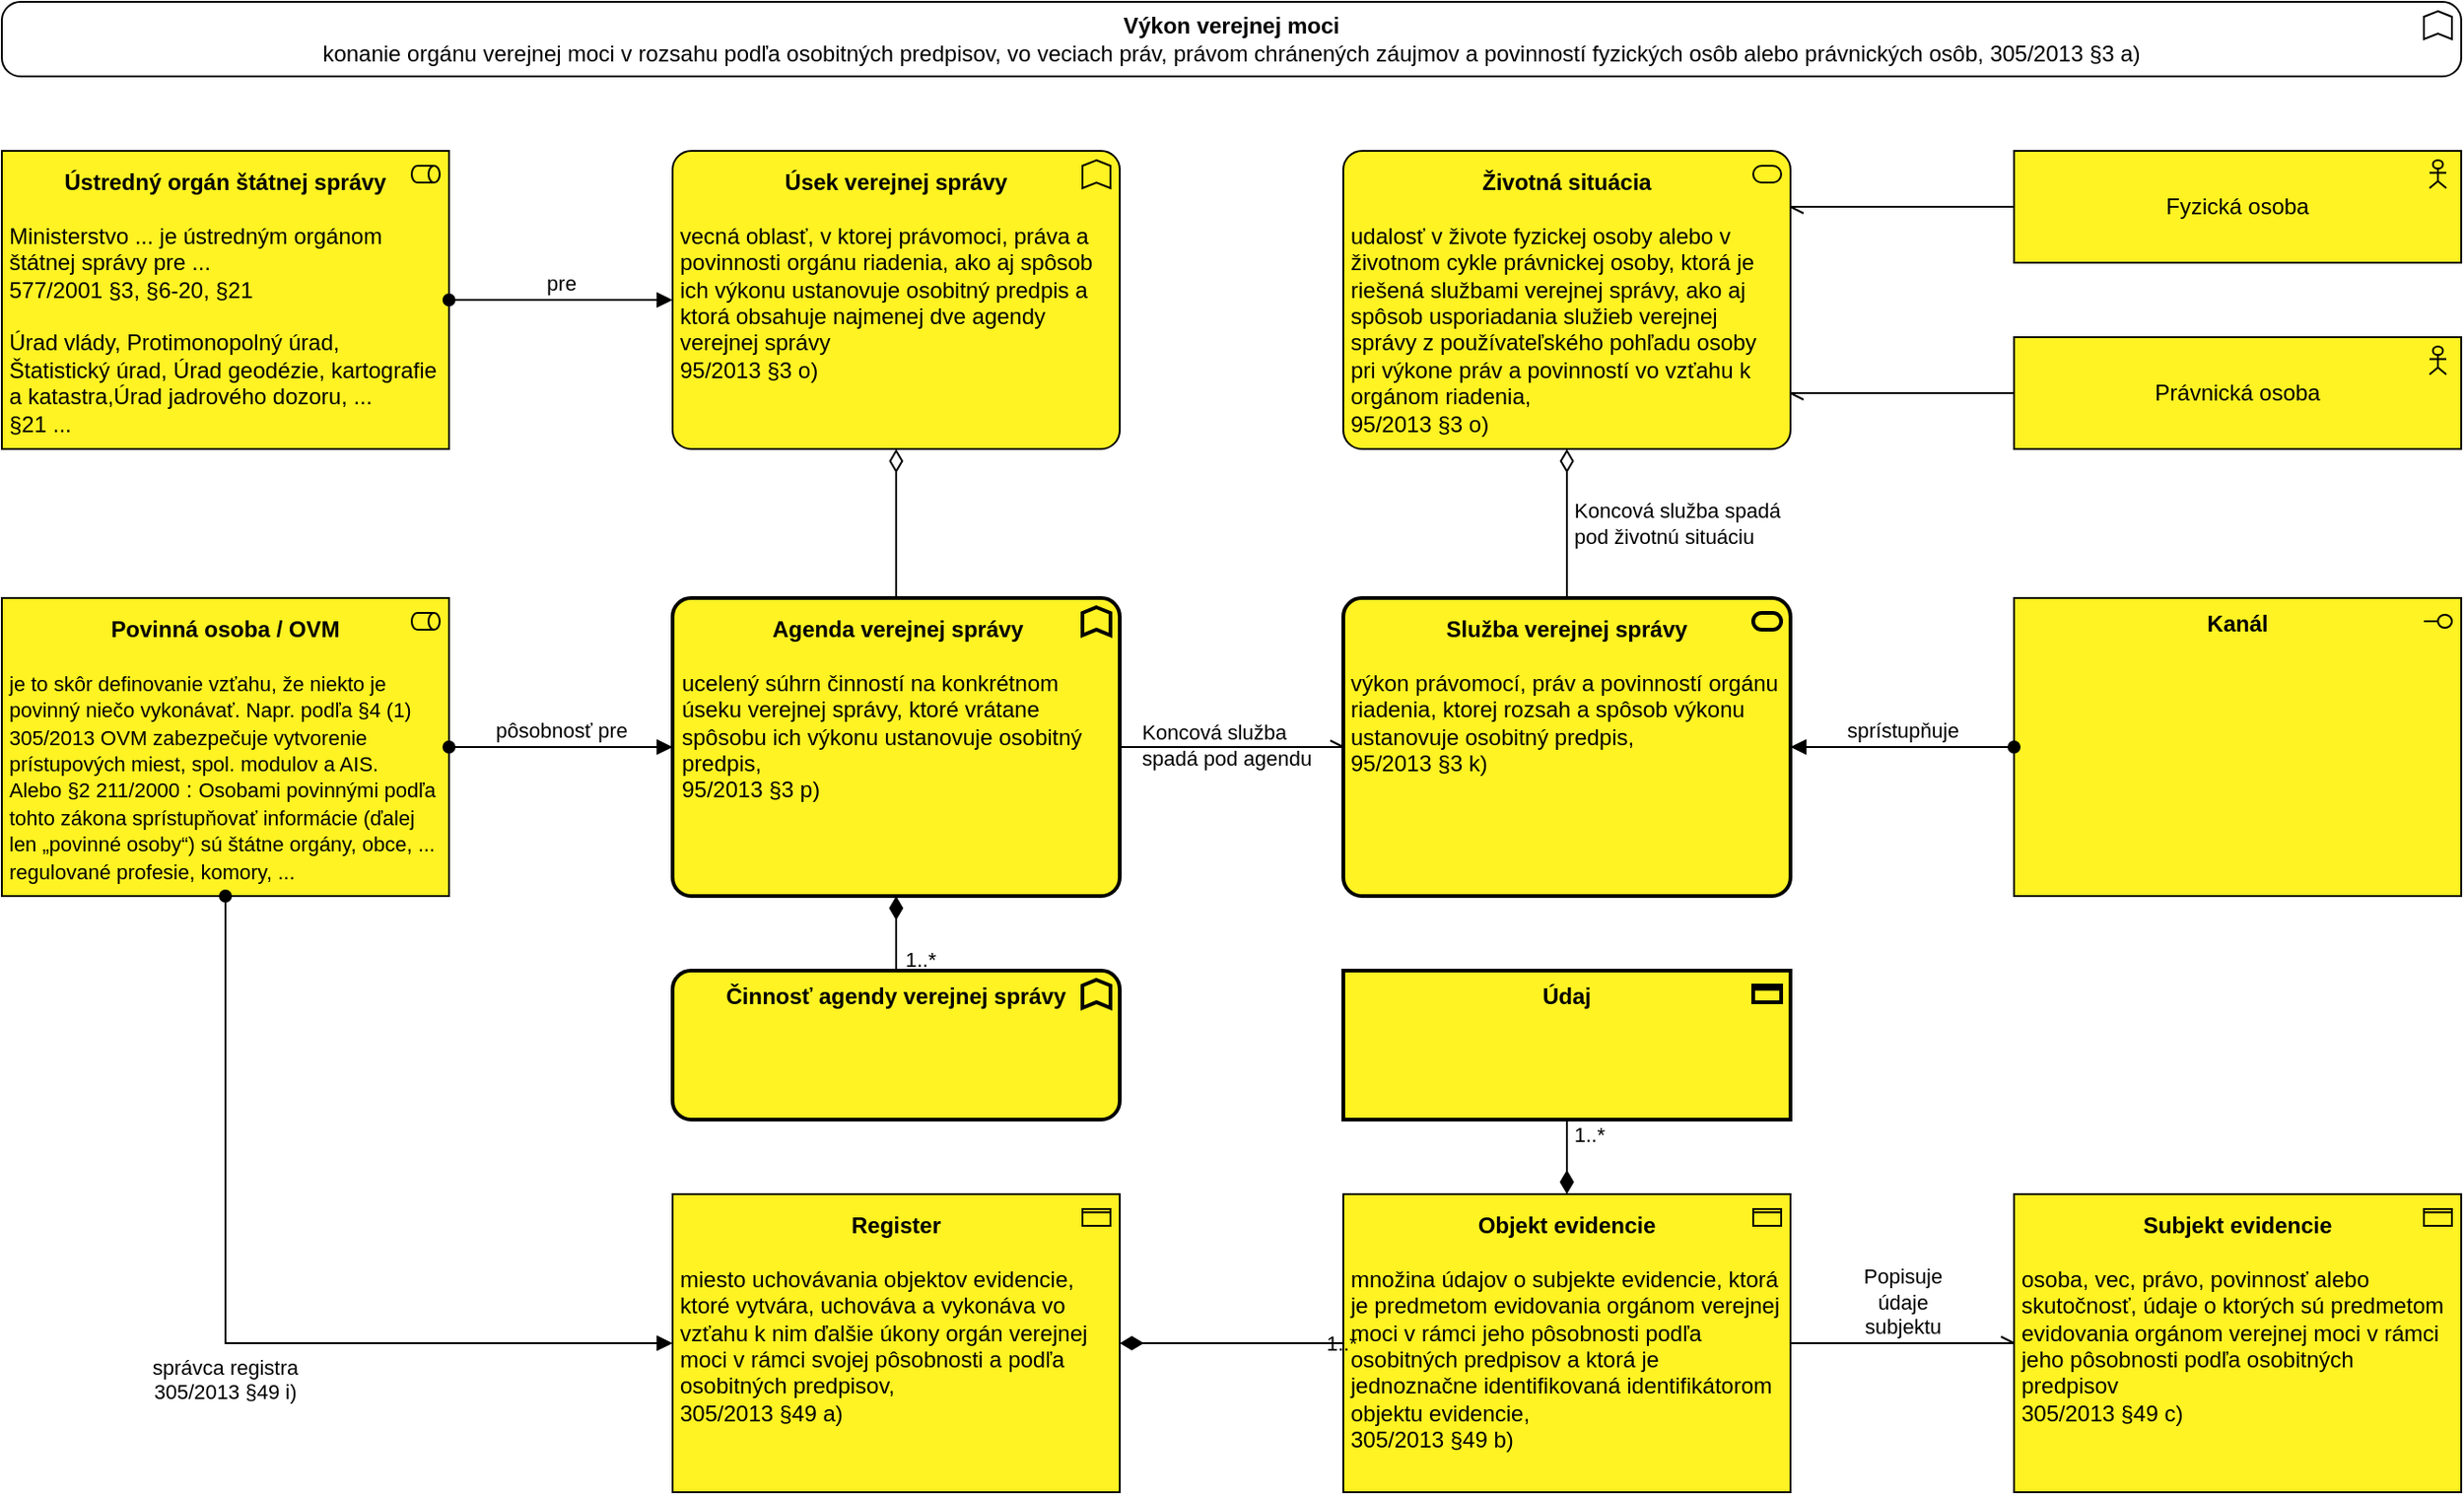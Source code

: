 <mxfile version="26.2.2">
  <diagram id="C5RBs43oDa-KdzZeNtuy" name="Page-1">
    <mxGraphModel dx="3668" dy="1634" grid="1" gridSize="10" guides="1" tooltips="1" connect="1" arrows="0" fold="1" page="0" pageScale="1" pageWidth="827" pageHeight="1169" math="0" shadow="0" adaptiveColors="auto">
      <root>
        <mxCell id="WIyWlLk6GJQsqaUBKTNV-0" />
        <mxCell id="WIyWlLk6GJQsqaUBKTNV-1" parent="WIyWlLk6GJQsqaUBKTNV-0" />
        <mxCell id="fSfS56mvh5IIjUqDp6pZ-27" value="&lt;div&gt;&lt;b&gt;Životná situácia&lt;/b&gt;&lt;/div&gt;&lt;div&gt;&lt;b&gt;&lt;br&gt;&lt;/b&gt;&lt;/div&gt;&lt;div style=&quot;text-align: left;&quot;&gt;udalosť v živote fyzickej osoby alebo v životnom cykle právnickej osoby, ktorá je riešená službami verejnej správy, ako aj spôsob usporiadania služieb verejnej správy z používateľského pohľadu osoby pri výkone práv a povinností vo vzťahu k orgánom riadenia,&lt;/div&gt;&lt;div style=&quot;text-align: left;&quot;&gt;95/2013 §3 o)&lt;/div&gt;" style="html=1;outlineConnect=0;whiteSpace=wrap;fillColor=#FFF323;shape=mxgraph.archimate3.application;appType=serv;archiType=rounded;strokeColor=#000000;fontStyle=0;container=0;verticalAlign=top;spacing=5;" parent="WIyWlLk6GJQsqaUBKTNV-1" vertex="1">
          <mxGeometry x="-680" y="-40" width="240" height="160" as="geometry" />
        </mxCell>
        <mxCell id="fSfS56mvh5IIjUqDp6pZ-28" value="&lt;div style=&quot;text-align: center;&quot;&gt;&lt;b style=&quot;background-color: transparent; color: light-dark(rgb(0, 0, 0), rgb(255, 255, 255));&quot;&gt;Agenda verejnej správy&lt;/b&gt;&lt;/div&gt;&lt;div&gt;&lt;br&gt;&lt;div&gt;ucelený súhrn činností na konkrétnom úseku verejnej správy, ktoré vrátane spôsobu ich výkonu ustanovuje osobitný predpis,&amp;nbsp;&lt;/div&gt;&lt;div&gt;&lt;span style=&quot;background-color: transparent; color: light-dark(rgb(0, 0, 0), rgb(255, 255, 255));&quot;&gt;95/2013 §3 p)&lt;/span&gt;&lt;/div&gt;&lt;/div&gt;" style="html=1;outlineConnect=0;whiteSpace=wrap;fillColor=#FFF323;shape=mxgraph.archimate3.application;appType=func;archiType=rounded;strokeColor=#000000;align=left;verticalAlign=top;spacing=5;strokeWidth=2;" parent="WIyWlLk6GJQsqaUBKTNV-1" vertex="1">
          <mxGeometry x="-1040" y="200" width="240" height="160" as="geometry" />
        </mxCell>
        <mxCell id="fSfS56mvh5IIjUqDp6pZ-29" value="" style="html=1;startArrow=diamondThin;startFill=0;edgeStyle=elbowEdgeStyle;elbow=vertical;startSize=10;endArrow=none;endFill=0;rounded=0;exitX=0.5;exitY=1;exitDx=0;exitDy=0;exitPerimeter=0;" parent="WIyWlLk6GJQsqaUBKTNV-1" source="fSfS56mvh5IIjUqDp6pZ-27" target="HlwJ4vFnk3lEtQnq5Rxz-0" edge="1">
          <mxGeometry width="160" relative="1" as="geometry">
            <mxPoint x="-400" y="570" as="sourcePoint" />
            <mxPoint x="-240" y="570" as="targetPoint" />
          </mxGeometry>
        </mxCell>
        <mxCell id="fSfS56mvh5IIjUqDp6pZ-35" value="Koncová služba&amp;nbsp;&lt;span style=&quot;color: light-dark(rgb(0, 0, 0), rgb(255, 255, 255));&quot;&gt;spadá&amp;nbsp;&lt;/span&gt;&lt;div&gt;&lt;span style=&quot;color: light-dark(rgb(0, 0, 0), rgb(255, 255, 255));&quot;&gt;pod životnú situáciu&lt;/span&gt;&lt;/div&gt;" style="edgeLabel;html=1;align=left;verticalAlign=middle;resizable=0;points=[];labelBackgroundColor=none;" parent="fSfS56mvh5IIjUqDp6pZ-29" vertex="1" connectable="0">
          <mxGeometry x="0.375" y="2" relative="1" as="geometry">
            <mxPoint y="-15" as="offset" />
          </mxGeometry>
        </mxCell>
        <mxCell id="fSfS56mvh5IIjUqDp6pZ-34" value="" style="edgeStyle=elbowEdgeStyle;html=1;endArrow=openAsync;elbow=horizontal;rounded=0;endFill=0;" parent="WIyWlLk6GJQsqaUBKTNV-1" source="fSfS56mvh5IIjUqDp6pZ-28" target="HlwJ4vFnk3lEtQnq5Rxz-0" edge="1">
          <mxGeometry width="160" relative="1" as="geometry">
            <mxPoint x="-400" y="570" as="sourcePoint" />
            <mxPoint x="-240" y="570" as="targetPoint" />
          </mxGeometry>
        </mxCell>
        <mxCell id="fSfS56mvh5IIjUqDp6pZ-36" value="&lt;span style=&quot;&quot;&gt;Koncová služba&lt;/span&gt;&lt;div style=&quot;&quot;&gt;spadá pod agendu&lt;/div&gt;" style="edgeLabel;html=1;align=left;verticalAlign=middle;resizable=0;points=[];labelBackgroundColor=none;" parent="fSfS56mvh5IIjUqDp6pZ-34" vertex="1" connectable="0">
          <mxGeometry x="0.242" y="1" relative="1" as="geometry">
            <mxPoint x="-65" as="offset" />
          </mxGeometry>
        </mxCell>
        <mxCell id="TSPFeBl4CS8ZxYkINz86-0" value="&lt;b&gt;Úsek verejnej správy&lt;/b&gt;&lt;div style=&quot;text-align: left;&quot;&gt;&lt;br&gt;&lt;/div&gt;&lt;div style=&quot;text-align: left;&quot;&gt;vecná oblasť, v ktorej právomoci, práva a povinnosti orgánu riadenia, ako aj spôsob ich výkonu ustanovuje osobitný predpis a ktorá obsahuje najmenej dve agendy verejnej správy&amp;nbsp;&lt;/div&gt;&lt;div style=&quot;text-align: left;&quot;&gt;&lt;span style=&quot;background-color: transparent; color: light-dark(rgb(0, 0, 0), rgb(255, 255, 255));&quot;&gt;95/2013 §3 o)&lt;/span&gt;&lt;/div&gt;&lt;div style=&quot;text-align: left;&quot;&gt;&lt;br&gt;&lt;/div&gt;" style="html=1;outlineConnect=0;whiteSpace=wrap;fillColor=#FFF323;shape=mxgraph.archimate3.application;appType=func;archiType=rounded;strokeColor=#000000;verticalAlign=top;spacing=5;" parent="WIyWlLk6GJQsqaUBKTNV-1" vertex="1">
          <mxGeometry x="-1040" y="-40" width="240" height="160" as="geometry" />
        </mxCell>
        <mxCell id="TSPFeBl4CS8ZxYkINz86-1" value="" style="html=1;startArrow=diamondThin;startFill=0;edgeStyle=elbowEdgeStyle;elbow=vertical;startSize=10;endArrow=none;endFill=0;rounded=0;" parent="WIyWlLk6GJQsqaUBKTNV-1" source="TSPFeBl4CS8ZxYkINz86-0" target="fSfS56mvh5IIjUqDp6pZ-28" edge="1">
          <mxGeometry width="160" relative="1" as="geometry">
            <mxPoint x="-640" y="310" as="sourcePoint" />
            <mxPoint x="-800" y="310" as="targetPoint" />
          </mxGeometry>
        </mxCell>
        <mxCell id="TSPFeBl4CS8ZxYkINz86-3" value="Fyzická osoba" style="html=1;outlineConnect=0;whiteSpace=wrap;fillColor=#FFF323;shape=mxgraph.archimate3.application;appType=actor;archiType=square;strokeColor=#000000;" parent="WIyWlLk6GJQsqaUBKTNV-1" vertex="1">
          <mxGeometry x="-320" y="-40" width="240" height="60" as="geometry" />
        </mxCell>
        <mxCell id="HlwJ4vFnk3lEtQnq5Rxz-0" value="&lt;div&gt;&lt;b&gt;Služba verejnej správy&lt;/b&gt;&lt;/div&gt;&lt;div&gt;&lt;b&gt;&lt;br&gt;&lt;/b&gt;&lt;/div&gt;&lt;div style=&quot;text-align: left;&quot;&gt;výkon právomocí, práv a povinností orgánu riadenia, ktorej rozsah a spôsob výkonu ustanovuje osobitný predpis,&lt;/div&gt;&lt;div style=&quot;text-align: left;&quot;&gt;95/2013 §3 k)&lt;/div&gt;" style="html=1;outlineConnect=0;whiteSpace=wrap;fillColor=#FFF323;shape=mxgraph.archimate3.application;appType=serv;archiType=rounded;strokeColor=#000000;fontStyle=0;container=0;verticalAlign=top;spacing=5;strokeWidth=2;" parent="WIyWlLk6GJQsqaUBKTNV-1" vertex="1">
          <mxGeometry x="-680" y="200" width="240" height="160" as="geometry" />
        </mxCell>
        <mxCell id="HlwJ4vFnk3lEtQnq5Rxz-1" value="&lt;b&gt;Ústredný orgán štátnej správy&lt;/b&gt;&lt;div&gt;&lt;br&gt;&lt;/div&gt;&lt;div style=&quot;text-align: left;&quot;&gt;&lt;span style=&quot;background-color: transparent; color: light-dark(rgb(0, 0, 0), rgb(255, 255, 255));&quot;&gt;Ministerstvo ... je ústredným orgánom štátnej správy pre ...&lt;/span&gt;&lt;/div&gt;&lt;div style=&quot;text-align: left;&quot;&gt;&lt;div&gt;&lt;span style=&quot;text-align: center;&quot;&gt;577/2001 §3, §6-20, §21&lt;/span&gt;&lt;span style=&quot;background-color: transparent; color: light-dark(rgb(0, 0, 0), rgb(255, 255, 255));&quot;&gt;&lt;/span&gt;&lt;/div&gt;&lt;div&gt;&lt;/div&gt;&lt;/div&gt;&lt;div style=&quot;text-align: left;&quot;&gt;&lt;span style=&quot;background-color: transparent; color: light-dark(rgb(0, 0, 0), rgb(255, 255, 255));&quot;&gt;&lt;br&gt;&lt;/span&gt;&lt;/div&gt;&lt;div style=&quot;text-align: left;&quot;&gt;&lt;span style=&quot;background-color: transparent; color: light-dark(rgb(0, 0, 0), rgb(255, 255, 255));&quot;&gt;Úrad vlády,&amp;nbsp;&lt;/span&gt;&lt;span style=&quot;background-color: transparent; color: light-dark(rgb(0, 0, 0), rgb(255, 255, 255));&quot;&gt;Protimonopolný úrad,&lt;/span&gt;&lt;/div&gt;&lt;div style=&quot;text-align: left;&quot;&gt;&lt;div&gt;Štatistický úrad,&amp;nbsp;&lt;span style=&quot;background-color: transparent; color: light-dark(rgb(0, 0, 0), rgb(255, 255, 255));&quot;&gt;Úrad geodézie, kartografie a katastra,&lt;/span&gt;&lt;span style=&quot;background-color: transparent; color: light-dark(rgb(0, 0, 0), rgb(255, 255, 255));&quot;&gt;Úrad jadrového dozoru, ...&lt;/span&gt;&lt;/div&gt;&lt;div&gt;§21 ...&lt;/div&gt;&lt;/div&gt;" style="html=1;outlineConnect=0;whiteSpace=wrap;fillColor=#FFF323;shape=mxgraph.archimate3.application;appType=role;archiType=square;strokeColor=#000000;verticalAlign=top;spacing=5;" parent="WIyWlLk6GJQsqaUBKTNV-1" vertex="1">
          <mxGeometry x="-1400" y="-40" width="240" height="160" as="geometry" />
        </mxCell>
        <mxCell id="HlwJ4vFnk3lEtQnq5Rxz-2" value="pre" style="endArrow=block;html=1;endFill=1;startArrow=oval;startFill=1;edgeStyle=elbowEdgeStyle;elbow=vertical;rounded=0;verticalAlign=bottom;labelBackgroundColor=none;" parent="WIyWlLk6GJQsqaUBKTNV-1" source="HlwJ4vFnk3lEtQnq5Rxz-1" target="TSPFeBl4CS8ZxYkINz86-0" edge="1">
          <mxGeometry width="160" relative="1" as="geometry">
            <mxPoint x="-580" y="530" as="sourcePoint" />
            <mxPoint x="-420" y="530" as="targetPoint" />
          </mxGeometry>
        </mxCell>
        <mxCell id="HlwJ4vFnk3lEtQnq5Rxz-3" value="&lt;div&gt;&lt;font&gt;&lt;b&gt;Povinná osoba / OVM&lt;/b&gt;&lt;/font&gt;&lt;/div&gt;&lt;div&gt;&lt;br&gt;&lt;/div&gt;&lt;div style=&quot;text-align: left;&quot;&gt;&lt;span style=&quot;background-color: transparent; color: light-dark(rgb(0, 0, 0), rgb(255, 255, 255));&quot;&gt;&lt;font style=&quot;font-size: 11px;&quot;&gt;je to skôr definovanie vzťahu, že niekto je povinný niečo vykonávať. Napr. podľa §4 (1)&amp;nbsp; 305/2013 OVM zabezpečuje vytvorenie prístupových miest, spol. modulov a AIS.&lt;/font&gt;&lt;/span&gt;&lt;/div&gt;&lt;div style=&quot;text-align: left;&quot;&gt;&lt;font style=&quot;color: light-dark(rgb(0, 0, 0), rgb(255, 255, 255)); background-color: transparent; font-size: 11px;&quot;&gt;Alebo §2 211/2000&lt;/font&gt; :&amp;nbsp;&lt;span style=&quot;&quot;&gt;&lt;font style=&quot;font-size: 11px;&quot;&gt;Osobami povinnými podľa tohto zákona sprístupňovať informácie (ďalej len „povinné osoby“) sú štátne orgány, obce, ...&lt;/font&gt;&lt;/span&gt;&lt;/div&gt;&lt;div style=&quot;text-align: left;&quot;&gt;&lt;span style=&quot;&quot;&gt;&lt;font style=&quot;font-size: 11px;&quot;&gt;regulované profesie, komory, ...&lt;/font&gt;&lt;/span&gt;&lt;/div&gt;" style="html=1;outlineConnect=0;whiteSpace=wrap;fillColor=#FFF323;shape=mxgraph.archimate3.application;appType=role;archiType=square;strokeColor=#000000;align=center;verticalAlign=top;fontFamily=Helvetica;fontSize=12;spacing=5;" parent="WIyWlLk6GJQsqaUBKTNV-1" vertex="1">
          <mxGeometry x="-1400" y="200" width="240" height="160" as="geometry" />
        </mxCell>
        <mxCell id="HlwJ4vFnk3lEtQnq5Rxz-4" value="Právnická osoba" style="html=1;outlineConnect=0;whiteSpace=wrap;fillColor=#FFF323;shape=mxgraph.archimate3.application;appType=actor;archiType=square;strokeColor=#000000;" parent="WIyWlLk6GJQsqaUBKTNV-1" vertex="1">
          <mxGeometry x="-320" y="60" width="240" height="60" as="geometry" />
        </mxCell>
        <mxCell id="HlwJ4vFnk3lEtQnq5Rxz-6" value="" style="edgeStyle=elbowEdgeStyle;html=1;endArrow=openAsync;elbow=vertical;rounded=0;endFill=0;" parent="WIyWlLk6GJQsqaUBKTNV-1" source="TSPFeBl4CS8ZxYkINz86-3" target="fSfS56mvh5IIjUqDp6pZ-27" edge="1">
          <mxGeometry width="160" relative="1" as="geometry">
            <mxPoint x="-750" y="210" as="sourcePoint" />
            <mxPoint x="-590" y="210" as="targetPoint" />
          </mxGeometry>
        </mxCell>
        <mxCell id="HlwJ4vFnk3lEtQnq5Rxz-7" value="" style="edgeStyle=elbowEdgeStyle;html=1;endArrow=openAsync;elbow=vertical;rounded=0;endFill=0;" parent="WIyWlLk6GJQsqaUBKTNV-1" source="HlwJ4vFnk3lEtQnq5Rxz-4" target="fSfS56mvh5IIjUqDp6pZ-27" edge="1">
          <mxGeometry width="160" relative="1" as="geometry">
            <mxPoint x="-670" y="-110" as="sourcePoint" />
            <mxPoint x="-610" y="-30" as="targetPoint" />
          </mxGeometry>
        </mxCell>
        <mxCell id="HlwJ4vFnk3lEtQnq5Rxz-10" value="&lt;b&gt;Údaj&lt;/b&gt;&lt;div&gt;&lt;div&gt;&lt;div style=&quot;text-align: left;&quot;&gt;&lt;br&gt;&lt;/div&gt;&lt;/div&gt;&lt;/div&gt;" style="html=1;outlineConnect=0;whiteSpace=wrap;fillColor=#FFF323;shape=mxgraph.archimate3.application;appType=passive;archiType=square;strokeColor=#000000;verticalAlign=top;strokeWidth=2;" parent="WIyWlLk6GJQsqaUBKTNV-1" vertex="1">
          <mxGeometry x="-680" y="400" width="240" height="80" as="geometry" />
        </mxCell>
        <mxCell id="HlwJ4vFnk3lEtQnq5Rxz-11" value="" style="html=1;startArrow=diamondThin;startFill=1;startSize=10;endArrow=none;endFill=0;rounded=0;strokeColor=#000000;edgeStyle=elbowEdgeStyle;horizontal=1;verticalAlign=middle;" parent="WIyWlLk6GJQsqaUBKTNV-1" source="HlwJ4vFnk3lEtQnq5Rxz-14" target="HlwJ4vFnk3lEtQnq5Rxz-10" edge="1">
          <mxGeometry width="160" relative="1" as="geometry">
            <mxPoint x="-840" y="801.5" as="sourcePoint" />
            <mxPoint x="-630" y="850" as="targetPoint" />
          </mxGeometry>
        </mxCell>
        <mxCell id="HlwJ4vFnk3lEtQnq5Rxz-12" value="1..*" style="edgeLabel;html=1;align=left;verticalAlign=middle;resizable=0;points=[];labelBackgroundColor=none;" parent="HlwJ4vFnk3lEtQnq5Rxz-11" vertex="1" connectable="0">
          <mxGeometry x="0.752" y="-1" relative="1" as="geometry">
            <mxPoint x="1" y="3" as="offset" />
          </mxGeometry>
        </mxCell>
        <mxCell id="HlwJ4vFnk3lEtQnq5Rxz-13" value="&lt;b&gt;Subjekt evidencie&lt;/b&gt;&lt;div&gt;&lt;br&gt;&lt;div&gt;&lt;div style=&quot;text-align: left;&quot;&gt;osoba, vec, právo, povinnosť alebo skutočnosť, údaje o ktorých sú predmetom evidovania orgánom verejnej moci v rámci jeho pôsobnosti podľa osobitných predpisov&lt;/div&gt;&lt;/div&gt;&lt;/div&gt;&lt;div style=&quot;text-align: left;&quot;&gt;305/2013 §49 c)&lt;/div&gt;" style="html=1;outlineConnect=0;whiteSpace=wrap;fillColor=#FFF323;shape=mxgraph.archimate3.application;appType=passive;archiType=square;strokeColor=#000000;verticalAlign=top;spacing=5;" parent="WIyWlLk6GJQsqaUBKTNV-1" vertex="1">
          <mxGeometry x="-320" y="520" width="240" height="160" as="geometry" />
        </mxCell>
        <mxCell id="HlwJ4vFnk3lEtQnq5Rxz-14" value="&lt;b&gt;Objekt evidencie&lt;/b&gt;&lt;div&gt;&lt;br&gt;&lt;div&gt;&lt;div style=&quot;text-align: left;&quot;&gt;množina údajov o subjekte evidencie, ktorá je predmetom evidovania orgánom verejnej moci v rámci jeho pôsobnosti podľa osobitných predpisov a ktorá je jednoznačne identifikovaná identifikátorom objektu evidencie,&lt;/div&gt;&lt;/div&gt;&lt;/div&gt;&lt;div style=&quot;text-align: left;&quot;&gt;305/2013 §49 b)&lt;/div&gt;" style="html=1;outlineConnect=0;whiteSpace=wrap;fillColor=#FFF323;shape=mxgraph.archimate3.application;appType=passive;archiType=square;strokeColor=#000000;verticalAlign=top;spacing=5;" parent="WIyWlLk6GJQsqaUBKTNV-1" vertex="1">
          <mxGeometry x="-680" y="520" width="240" height="160" as="geometry" />
        </mxCell>
        <mxCell id="HlwJ4vFnk3lEtQnq5Rxz-15" value="Popisuje&lt;div&gt;údaje&lt;/div&gt;&lt;div&gt;subjektu&lt;/div&gt;" style="edgeStyle=elbowEdgeStyle;html=1;endArrow=openAsync;elbow=vertical;rounded=0;endFill=0;verticalAlign=bottom;labelBackgroundColor=none;" parent="WIyWlLk6GJQsqaUBKTNV-1" source="HlwJ4vFnk3lEtQnq5Rxz-14" target="HlwJ4vFnk3lEtQnq5Rxz-13" edge="1">
          <mxGeometry width="160" relative="1" as="geometry">
            <mxPoint x="-1310" y="610" as="sourcePoint" />
            <mxPoint x="-1250" y="690" as="targetPoint" />
          </mxGeometry>
        </mxCell>
        <mxCell id="HlwJ4vFnk3lEtQnq5Rxz-16" value="pôsobnosť pre" style="endArrow=block;html=1;endFill=1;startArrow=oval;startFill=1;edgeStyle=elbowEdgeStyle;elbow=vertical;rounded=0;labelBackgroundColor=none;verticalAlign=bottom;" parent="WIyWlLk6GJQsqaUBKTNV-1" source="HlwJ4vFnk3lEtQnq5Rxz-3" target="fSfS56mvh5IIjUqDp6pZ-28" edge="1">
          <mxGeometry width="160" relative="1" as="geometry">
            <mxPoint x="-1150" y="50" as="sourcePoint" />
            <mxPoint x="-1030" y="50" as="targetPoint" />
          </mxGeometry>
        </mxCell>
        <mxCell id="HlwJ4vFnk3lEtQnq5Rxz-17" value="&lt;div style=&quot;&quot;&gt;&lt;b style=&quot;background-color: transparent; color: light-dark(rgb(0, 0, 0), rgb(255, 255, 255));&quot;&gt;Činnosť agendy verejnej správy&lt;/b&gt;&lt;/div&gt;" style="html=1;outlineConnect=0;whiteSpace=wrap;fillColor=#FFF323;shape=mxgraph.archimate3.application;appType=func;archiType=rounded;strokeColor=#000000;align=center;verticalAlign=top;strokeWidth=2;" parent="WIyWlLk6GJQsqaUBKTNV-1" vertex="1">
          <mxGeometry x="-1040" y="400" width="240" height="80" as="geometry" />
        </mxCell>
        <mxCell id="HlwJ4vFnk3lEtQnq5Rxz-18" value="" style="html=1;startArrow=diamondThin;startFill=1;startSize=10;endArrow=none;endFill=0;rounded=0;strokeColor=#000000;edgeStyle=elbowEdgeStyle;horizontal=1;verticalAlign=middle;elbow=vertical;" parent="WIyWlLk6GJQsqaUBKTNV-1" source="fSfS56mvh5IIjUqDp6pZ-28" target="HlwJ4vFnk3lEtQnq5Rxz-17" edge="1">
          <mxGeometry width="160" relative="1" as="geometry">
            <mxPoint x="80" y="-20" as="sourcePoint" />
            <mxPoint x="80" y="20" as="targetPoint" />
          </mxGeometry>
        </mxCell>
        <mxCell id="HlwJ4vFnk3lEtQnq5Rxz-19" value="1..*" style="edgeLabel;html=1;align=left;verticalAlign=middle;resizable=0;points=[];labelBackgroundColor=none;" parent="HlwJ4vFnk3lEtQnq5Rxz-18" vertex="1" connectable="0">
          <mxGeometry x="0.752" y="-1" relative="1" as="geometry">
            <mxPoint x="4" y="-1" as="offset" />
          </mxGeometry>
        </mxCell>
        <mxCell id="HlwJ4vFnk3lEtQnq5Rxz-20" value="&lt;b&gt;Register&lt;/b&gt;&lt;div&gt;&lt;br&gt;&lt;div&gt;&lt;div style=&quot;text-align: left;&quot;&gt;miesto uchovávania objektov evidencie, ktoré vytvára, uchováva a vykonáva vo vzťahu k nim ďalšie úkony orgán verejnej moci v rámci svojej pôsobnosti a podľa osobitných predpisov,&lt;/div&gt;&lt;/div&gt;&lt;/div&gt;&lt;div style=&quot;text-align: left;&quot;&gt;305/2013 §49 a)&lt;/div&gt;" style="html=1;outlineConnect=0;whiteSpace=wrap;fillColor=#FFF323;shape=mxgraph.archimate3.application;appType=passive;archiType=square;strokeColor=#000000;verticalAlign=top;spacing=5;" parent="WIyWlLk6GJQsqaUBKTNV-1" vertex="1">
          <mxGeometry x="-1040" y="520" width="240" height="160" as="geometry" />
        </mxCell>
        <mxCell id="HlwJ4vFnk3lEtQnq5Rxz-21" value="správca registra&#xa;305/2013 §49 i)" style="endArrow=block;endFill=1;startArrow=oval;startFill=1;edgeStyle=elbowEdgeStyle;elbow=vertical;rounded=0;exitX=0.5;exitY=1;exitDx=0;exitDy=0;exitPerimeter=0;entryX=0;entryY=0.5;entryDx=0;entryDy=0;entryPerimeter=0;labelBackgroundColor=none;verticalAlign=top;" parent="WIyWlLk6GJQsqaUBKTNV-1" source="HlwJ4vFnk3lEtQnq5Rxz-3" target="HlwJ4vFnk3lEtQnq5Rxz-20" edge="1">
          <mxGeometry width="160" relative="1" as="geometry">
            <mxPoint x="-1150" y="290" as="sourcePoint" />
            <mxPoint x="-1030" y="290" as="targetPoint" />
            <Array as="points">
              <mxPoint x="-1150" y="600" />
            </Array>
          </mxGeometry>
        </mxCell>
        <mxCell id="HlwJ4vFnk3lEtQnq5Rxz-22" value="" style="html=1;startArrow=diamondThin;startFill=1;startSize=10;endArrow=none;endFill=0;rounded=0;strokeColor=#000000;edgeStyle=elbowEdgeStyle;horizontal=1;verticalAlign=middle;elbow=vertical;exitX=1;exitY=0.5;exitDx=0;exitDy=0;exitPerimeter=0;" parent="WIyWlLk6GJQsqaUBKTNV-1" source="HlwJ4vFnk3lEtQnq5Rxz-20" target="HlwJ4vFnk3lEtQnq5Rxz-14" edge="1">
          <mxGeometry width="160" relative="1" as="geometry">
            <mxPoint x="-910" y="370" as="sourcePoint" />
            <mxPoint x="-910" y="410" as="targetPoint" />
          </mxGeometry>
        </mxCell>
        <mxCell id="HlwJ4vFnk3lEtQnq5Rxz-23" value="1..*" style="edgeLabel;html=1;align=left;verticalAlign=middle;resizable=0;points=[];labelBackgroundColor=none;" parent="HlwJ4vFnk3lEtQnq5Rxz-22" vertex="1" connectable="0">
          <mxGeometry x="0.752" y="-1" relative="1" as="geometry">
            <mxPoint x="4" y="-1" as="offset" />
          </mxGeometry>
        </mxCell>
        <mxCell id="HlwJ4vFnk3lEtQnq5Rxz-24" value="&lt;b&gt;Kanál&lt;/b&gt;" style="html=1;outlineConnect=0;whiteSpace=wrap;fillColor=#FFF323;shape=mxgraph.archimate3.application;appType=interface;archiType=square;strokeColor=#000000;verticalAlign=top;" parent="WIyWlLk6GJQsqaUBKTNV-1" vertex="1">
          <mxGeometry x="-320" y="200" width="240" height="160" as="geometry" />
        </mxCell>
        <mxCell id="HlwJ4vFnk3lEtQnq5Rxz-25" value="sprístupňuje" style="endArrow=block;html=1;endFill=1;startArrow=oval;startFill=1;edgeStyle=elbowEdgeStyle;elbow=vertical;rounded=0;labelBackgroundColor=none;verticalAlign=bottom;" parent="WIyWlLk6GJQsqaUBKTNV-1" source="HlwJ4vFnk3lEtQnq5Rxz-24" target="HlwJ4vFnk3lEtQnq5Rxz-0" edge="1">
          <mxGeometry width="160" relative="1" as="geometry">
            <mxPoint x="-200" y="390" as="sourcePoint" />
            <mxPoint x="-40" y="390" as="targetPoint" />
          </mxGeometry>
        </mxCell>
        <mxCell id="vhBjUXz0owLD4HNfqWac-0" value="&lt;b&gt;Výkon verejnej moci&lt;/b&gt;&lt;div style=&quot;text-align: left;&quot;&gt;konanie orgánu verejnej moci v rozsahu podľa osobitných predpisov, vo veciach práv, právom chránených záujmov a povinností fyzických osôb alebo právnických osôb,&amp;nbsp;&lt;span style=&quot;background-color: transparent; color: light-dark(rgb(0, 0, 0), rgb(255, 255, 255));&quot;&gt;305/2013 §3 a)&lt;/span&gt;&lt;/div&gt;" style="html=1;outlineConnect=0;whiteSpace=wrap;fillColor=#FFFFFF;shape=mxgraph.archimate3.application;appType=func;archiType=rounded;strokeColor=#000000;verticalAlign=middle;spacing=5;" vertex="1" parent="WIyWlLk6GJQsqaUBKTNV-1">
          <mxGeometry x="-1400" y="-120" width="1320" height="40" as="geometry" />
        </mxCell>
      </root>
    </mxGraphModel>
  </diagram>
</mxfile>
